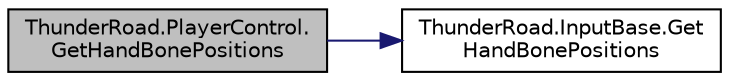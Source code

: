 digraph "ThunderRoad.PlayerControl.GetHandBonePositions"
{
 // LATEX_PDF_SIZE
  edge [fontname="Helvetica",fontsize="10",labelfontname="Helvetica",labelfontsize="10"];
  node [fontname="Helvetica",fontsize="10",shape=record];
  rankdir="LR";
  Node1 [label="ThunderRoad.PlayerControl.\lGetHandBonePositions",height=0.2,width=0.4,color="black", fillcolor="grey75", style="filled", fontcolor="black",tooltip="Gets the hand bone positions."];
  Node1 -> Node2 [color="midnightblue",fontsize="10",style="solid",fontname="Helvetica"];
  Node2 [label="ThunderRoad.InputBase.Get\lHandBonePositions",height=0.2,width=0.4,color="black", fillcolor="white", style="filled",URL="$class_thunder_road_1_1_input_base.html#a9bdbaf351b9e079f92555c42a1505110",tooltip="Gets the hand bone positions."];
}
